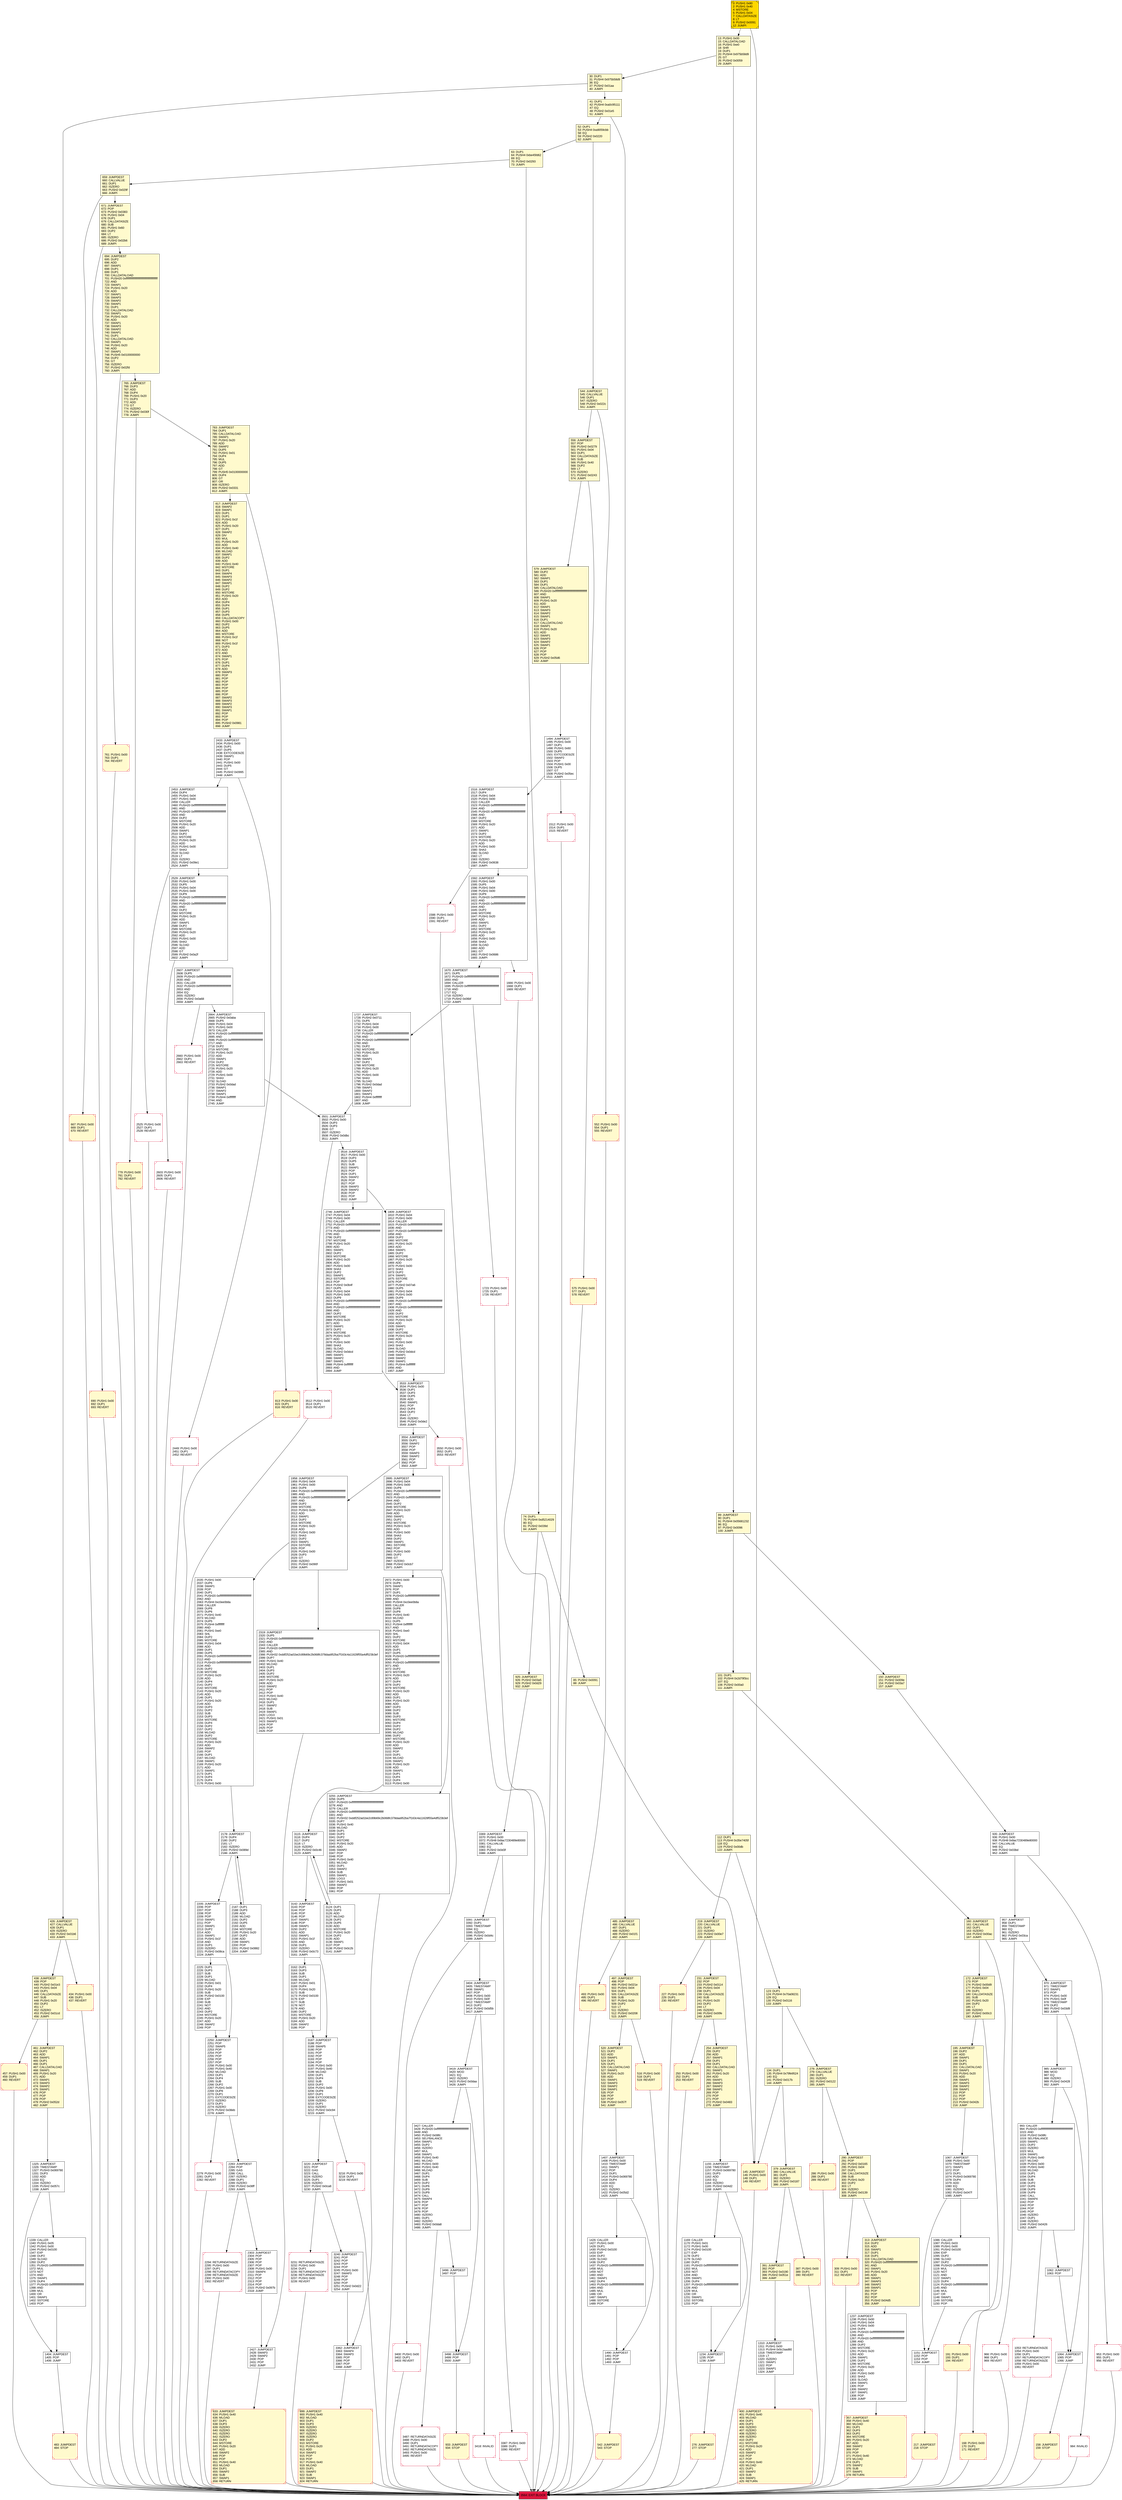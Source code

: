 digraph G {
bgcolor=transparent rankdir=UD;
node [shape=box style=filled color=black fillcolor=white fontname=arial fontcolor=black];
3255 [label="3255: JUMPDEST\l3256: DUP5\l3257: PUSH20 0xffffffffffffffffffffffffffffffffffffffff\l3278: AND\l3279: CALLER\l3280: PUSH20 0xffffffffffffffffffffffffffffffffffffffff\l3301: AND\l3302: PUSH32 0xddf252ad1be2c89b69c2b068fc378daa952ba7f163c4a11628f55a4df523b3ef\l3335: DUP7\l3336: PUSH1 0x40\l3338: MLOAD\l3339: DUP1\l3340: DUP3\l3341: DUP2\l3342: MSTORE\l3343: PUSH1 0x20\l3345: ADD\l3346: SWAP2\l3347: POP\l3348: POP\l3349: PUSH1 0x40\l3351: MLOAD\l3352: DUP1\l3353: SWAP2\l3354: SUB\l3355: SWAP1\l3356: LOG3\l3357: PUSH1 0x01\l3359: SWAP2\l3360: POP\l3361: POP\l" ];
2664 [label="2664: JUMPDEST\l2665: PUSH2 0x0aba\l2668: DUP5\l2669: PUSH1 0x04\l2671: PUSH1 0x00\l2673: CALLER\l2674: PUSH20 0xffffffffffffffffffffffffffffffffffffffff\l2695: AND\l2696: PUSH20 0xffffffffffffffffffffffffffffffffffffffff\l2717: AND\l2718: DUP2\l2719: MSTORE\l2720: PUSH1 0x20\l2722: ADD\l2723: SWAP1\l2724: DUP2\l2725: MSTORE\l2726: PUSH1 0x20\l2728: ADD\l2729: PUSH1 0x00\l2731: SHA3\l2732: SLOAD\l2733: PUSH2 0x0dad\l2736: SWAP1\l2737: SWAP2\l2738: SWAP1\l2739: PUSH4 0xffffffff\l2744: AND\l2745: JUMP\l" ];
935 [label="935: JUMPDEST\l936: PUSH1 0x00\l938: PUSH8 0x8ac7230489e80000\l947: CALLVALUE\l948: EQ\l949: PUSH2 0x03bd\l952: JUMPI\l" ];
1053 [label="1053: RETURNDATASIZE\l1054: PUSH1 0x00\l1056: DUP1\l1057: RETURNDATACOPY\l1058: RETURNDATASIZE\l1059: PUSH1 0x00\l1061: REVERT\l" shape=Msquare color=crimson ];
168 [label="168: PUSH1 0x00\l170: DUP1\l171: REVERT\l" fillcolor=lemonchiffon shape=Msquare color=crimson ];
158 [label="158: JUMPDEST\l159: STOP\l" fillcolor=lemonchiffon shape=Msquare color=crimson ];
1237 [label="1237: JUMPDEST\l1238: PUSH1 0x00\l1240: PUSH1 0x04\l1242: PUSH1 0x00\l1244: DUP4\l1245: PUSH20 0xffffffffffffffffffffffffffffffffffffffff\l1266: AND\l1267: PUSH20 0xffffffffffffffffffffffffffffffffffffffff\l1288: AND\l1289: DUP2\l1290: MSTORE\l1291: PUSH1 0x20\l1293: ADD\l1294: SWAP1\l1295: DUP2\l1296: MSTORE\l1297: PUSH1 0x20\l1299: ADD\l1300: PUSH1 0x00\l1302: SHA3\l1303: SLOAD\l1304: SWAP1\l1305: POP\l1306: SWAP2\l1307: SWAP1\l1308: POP\l1309: JUMP\l" ];
556 [label="556: JUMPDEST\l557: POP\l558: PUSH2 0x0279\l561: PUSH1 0x04\l563: DUP1\l564: CALLDATASIZE\l565: SUB\l566: PUSH1 0x40\l568: DUP2\l569: LT\l570: ISZERO\l571: PUSH2 0x0243\l574: JUMPI\l" fillcolor=lemonchiffon ];
1064 [label="1064: JUMPDEST\l1065: POP\l1066: JUMP\l" ];
3419 [label="3419: JUMPDEST\l3420: MOD\l3421: EQ\l3422: ISZERO\l3423: PUSH2 0x0daa\l3426: JUMPI\l" ];
1155 [label="1155: JUMPDEST\l1156: TIMESTAMP\l1157: PUSH3 0x069780\l1161: DUP3\l1162: ADD\l1163: EQ\l1164: ISZERO\l1165: PUSH2 0x04d2\l1168: JUMPI\l" ];
434 [label="434: PUSH1 0x00\l436: DUP1\l437: REVERT\l" fillcolor=lemonchiffon shape=Msquare color=crimson ];
690 [label="690: PUSH1 0x00\l692: DUP1\l693: REVERT\l" fillcolor=lemonchiffon shape=Msquare color=crimson ];
254 [label="254: JUMPDEST\l255: DUP2\l256: ADD\l257: SWAP1\l258: DUP1\l259: DUP1\l260: CALLDATALOAD\l261: SWAP1\l262: PUSH1 0x20\l264: ADD\l265: SWAP1\l266: SWAP3\l267: SWAP2\l268: SWAP1\l269: POP\l270: POP\l271: POP\l272: PUSH2 0x0483\l275: JUMP\l" fillcolor=lemonchiffon ];
2250 [label="2250: JUMPDEST\l2251: POP\l2252: SWAP5\l2253: POP\l2254: POP\l2255: POP\l2256: POP\l2257: POP\l2258: PUSH1 0x00\l2260: PUSH1 0x40\l2262: MLOAD\l2263: DUP1\l2264: DUP4\l2265: SUB\l2266: DUP2\l2267: PUSH1 0x00\l2269: DUP8\l2270: DUP1\l2271: EXTCODESIZE\l2272: ISZERO\l2273: DUP1\l2274: ISZERO\l2275: PUSH2 0x08eb\l2278: JUMPI\l" ];
3220 [label="3220: JUMPDEST\l3221: POP\l3222: GAS\l3223: CALL\l3224: ISZERO\l3225: DUP1\l3226: ISZERO\l3227: PUSH2 0x0ca8\l3230: JUMPI\l" ];
1062 [label="1062: JUMPDEST\l1063: POP\l" ];
953 [label="953: PUSH1 0x00\l955: DUP1\l956: REVERT\l" shape=Msquare color=crimson ];
63 [label="63: DUP1\l64: PUSH4 0xbe45fd62\l69: EQ\l70: PUSH2 0x0293\l73: JUMPI\l" fillcolor=lemonchiffon ];
3512 [label="3512: PUSH1 0x00\l3514: DUP1\l3515: REVERT\l" shape=Msquare color=crimson ];
1723 [label="1723: PUSH1 0x00\l1725: DUP1\l1726: REVERT\l" shape=Msquare color=crimson ];
123 [label="123: DUP1\l124: PUSH4 0x70a08231\l129: EQ\l130: PUSH2 0x0116\l133: JUMPI\l" fillcolor=lemonchiffon ];
1426 [label="1426: CALLER\l1427: PUSH1 0x00\l1429: DUP1\l1430: PUSH2 0x0100\l1433: EXP\l1434: DUP2\l1435: SLOAD\l1436: DUP2\l1437: PUSH20 0xffffffffffffffffffffffffffffffffffffffff\l1458: MUL\l1459: NOT\l1460: AND\l1461: SWAP1\l1462: DUP4\l1463: PUSH20 0xffffffffffffffffffffffffffffffffffffffff\l1484: AND\l1485: MUL\l1486: OR\l1487: SWAP1\l1488: SSTORE\l1489: POP\l" ];
191 [label="191: PUSH1 0x00\l193: DUP1\l194: REVERT\l" fillcolor=lemonchiffon shape=Msquare color=crimson ];
290 [label="290: JUMPDEST\l291: POP\l292: PUSH2 0x0165\l295: PUSH1 0x04\l297: DUP1\l298: CALLDATASIZE\l299: SUB\l300: PUSH1 0x20\l302: DUP2\l303: LT\l304: ISZERO\l305: PUSH2 0x0139\l308: JUMPI\l" fillcolor=lemonchiffon ];
3142 [label="3142: JUMPDEST\l3143: POP\l3144: POP\l3145: POP\l3146: POP\l3147: SWAP1\l3148: POP\l3149: SWAP1\l3150: DUP2\l3151: ADD\l3152: SWAP1\l3153: PUSH1 0x1f\l3155: AND\l3156: DUP1\l3157: ISZERO\l3158: PUSH2 0x0c73\l3161: JUMPI\l" ];
694 [label="694: JUMPDEST\l695: DUP2\l696: ADD\l697: SWAP1\l698: DUP1\l699: DUP1\l700: CALLDATALOAD\l701: PUSH20 0xffffffffffffffffffffffffffffffffffffffff\l722: AND\l723: SWAP1\l724: PUSH1 0x20\l726: ADD\l727: SWAP1\l728: SWAP3\l729: SWAP2\l730: SWAP1\l731: DUP1\l732: CALLDATALOAD\l733: SWAP1\l734: PUSH1 0x20\l736: ADD\l737: SWAP1\l738: SWAP3\l739: SWAP2\l740: SWAP1\l741: DUP1\l742: CALLDATALOAD\l743: SWAP1\l744: PUSH1 0x20\l746: ADD\l747: SWAP1\l748: PUSH5 0x0100000000\l754: DUP2\l755: GT\l756: ISZERO\l757: PUSH2 0x02fd\l760: JUMPI\l" fillcolor=lemonchiffon ];
387 [label="387: PUSH1 0x00\l389: DUP1\l390: REVERT\l" fillcolor=lemonchiffon shape=Msquare color=crimson ];
438 [label="438: JUMPDEST\l439: POP\l440: PUSH2 0x01e3\l443: PUSH1 0x04\l445: DUP1\l446: CALLDATASIZE\l447: SUB\l448: PUSH1 0x20\l450: DUP2\l451: LT\l452: ISZERO\l453: PUSH2 0x01cd\l456: JUMPI\l" fillcolor=lemonchiffon ];
1666 [label="1666: PUSH1 0x00\l1668: DUP1\l1669: REVERT\l" shape=Msquare color=crimson ];
2319 [label="2319: JUMPDEST\l2320: DUP5\l2321: PUSH20 0xffffffffffffffffffffffffffffffffffffffff\l2342: AND\l2343: CALLER\l2344: PUSH20 0xffffffffffffffffffffffffffffffffffffffff\l2365: AND\l2366: PUSH32 0xddf252ad1be2c89b69c2b068fc378daa952ba7f163c4a11628f55a4df523b3ef\l2399: DUP7\l2400: PUSH1 0x40\l2402: MLOAD\l2403: DUP1\l2404: DUP3\l2405: DUP2\l2406: MSTORE\l2407: PUSH1 0x20\l2409: ADD\l2410: SWAP2\l2411: POP\l2412: POP\l2413: PUSH1 0x40\l2415: MLOAD\l2416: DUP1\l2417: SWAP2\l2418: SUB\l2419: SWAP1\l2420: LOG3\l2421: PUSH1 0x01\l2423: SWAP3\l2424: POP\l2425: POP\l2426: POP\l" ];
2283 [label="2283: JUMPDEST\l2284: POP\l2285: GAS\l2286: CALL\l2287: ISZERO\l2288: DUP1\l2289: ISZERO\l2290: PUSH2 0x08ff\l2293: JUMPI\l" ];
160 [label="160: JUMPDEST\l161: CALLVALUE\l162: DUP1\l163: ISZERO\l164: PUSH2 0x00ac\l167: JUMPI\l" fillcolor=lemonchiffon ];
993 [label="993: CALLER\l994: PUSH20 0xffffffffffffffffffffffffffffffffffffffff\l1015: AND\l1016: PUSH2 0x08fc\l1019: SELFBALANCE\l1020: SWAP1\l1021: DUP2\l1022: ISZERO\l1023: MUL\l1024: SWAP1\l1025: PUSH1 0x40\l1027: MLOAD\l1028: PUSH1 0x00\l1030: PUSH1 0x40\l1032: MLOAD\l1033: DUP1\l1034: DUP4\l1035: SUB\l1036: DUP2\l1037: DUP6\l1038: DUP9\l1039: DUP9\l1040: CALL\l1041: SWAP4\l1042: POP\l1043: POP\l1044: POP\l1045: POP\l1046: ISZERO\l1047: DUP1\l1048: ISZERO\l1049: PUSH2 0x0426\l1052: JUMPI\l" ];
1809 [label="1809: JUMPDEST\l1810: PUSH1 0x04\l1812: PUSH1 0x00\l1814: CALLER\l1815: PUSH20 0xffffffffffffffffffffffffffffffffffffffff\l1836: AND\l1837: PUSH20 0xffffffffffffffffffffffffffffffffffffffff\l1858: AND\l1859: DUP2\l1860: MSTORE\l1861: PUSH1 0x20\l1863: ADD\l1864: SWAP1\l1865: DUP2\l1866: MSTORE\l1867: PUSH1 0x20\l1869: ADD\l1870: PUSH1 0x00\l1872: SHA3\l1873: DUP2\l1874: SWAP1\l1875: SSTORE\l1876: POP\l1877: PUSH2 0x07a6\l1880: DUP5\l1881: PUSH1 0x04\l1883: PUSH1 0x00\l1885: DUP9\l1886: PUSH20 0xffffffffffffffffffffffffffffffffffffffff\l1907: AND\l1908: PUSH20 0xffffffffffffffffffffffffffffffffffffffff\l1929: AND\l1930: DUP2\l1931: MSTORE\l1932: PUSH1 0x20\l1934: ADD\l1935: SWAP1\l1936: DUP2\l1937: MSTORE\l1938: PUSH1 0x20\l1940: ADD\l1941: PUSH1 0x00\l1943: SHA3\l1944: SLOAD\l1945: PUSH2 0x0dcd\l1948: SWAP1\l1949: SWAP2\l1950: SWAP1\l1951: PUSH4 0xffffffff\l1956: AND\l1957: JUMP\l" ];
2449 [label="2449: PUSH1 0x00\l2451: DUP1\l2452: REVERT\l" shape=Msquare color=crimson ];
3362 [label="3362: JUMPDEST\l3363: SWAP4\l3364: SWAP3\l3365: POP\l3366: POP\l3367: POP\l3368: JUMP\l" ];
933 [label="933: JUMPDEST\l934: STOP\l" fillcolor=lemonchiffon shape=Msquare color=crimson ];
3216 [label="3216: PUSH1 0x00\l3218: DUP1\l3219: REVERT\l" shape=Msquare color=crimson ];
150 [label="150: JUMPDEST\l151: PUSH2 0x009e\l154: PUSH2 0x03a7\l157: JUMP\l" fillcolor=lemonchiffon ];
1151 [label="1151: JUMPDEST\l1152: POP\l1153: POP\l1154: JUMP\l" ];
925 [label="925: JUMPDEST\l926: PUSH2 0x03a5\l929: PUSH2 0x0d29\l932: JUMP\l" fillcolor=lemonchiffon ];
2433 [label="2433: JUMPDEST\l2434: PUSH1 0x00\l2436: DUP1\l2437: DUP5\l2438: EXTCODESIZE\l2439: SWAP1\l2440: POP\l2441: PUSH1 0x00\l2443: DUP5\l2444: GT\l2445: PUSH2 0x0995\l2448: JUMPI\l" ];
667 [label="667: PUSH1 0x00\l669: DUP1\l670: REVERT\l" fillcolor=lemonchiffon shape=Msquare color=crimson ];
544 [label="544: JUMPDEST\l545: CALLVALUE\l546: DUP1\l547: ISZERO\l548: PUSH2 0x022c\l551: JUMPI\l" fillcolor=lemonchiffon ];
227 [label="227: PUSH1 0x00\l229: DUP1\l230: REVERT\l" fillcolor=lemonchiffon shape=Msquare color=crimson ];
1670 [label="1670: JUMPDEST\l1671: DUP5\l1672: PUSH20 0xffffffffffffffffffffffffffffffffffffffff\l1693: AND\l1694: CALLER\l1695: PUSH20 0xffffffffffffffffffffffffffffffffffffffff\l1716: AND\l1717: EQ\l1718: ISZERO\l1719: PUSH2 0x06bf\l1722: JUMPI\l" ];
2427 [label="2427: JUMPDEST\l2428: SWAP3\l2429: SWAP2\l2430: POP\l2431: POP\l2432: JUMP\l" ];
633 [label="633: JUMPDEST\l634: PUSH1 0x40\l636: MLOAD\l637: DUP1\l638: DUP3\l639: ISZERO\l640: ISZERO\l641: ISZERO\l642: ISZERO\l643: DUP2\l644: MSTORE\l645: PUSH1 0x20\l647: ADD\l648: SWAP2\l649: POP\l650: POP\l651: PUSH1 0x40\l653: MLOAD\l654: DUP1\l655: SWAP2\l656: SUB\l657: SWAP1\l658: RETURN\l" fillcolor=lemonchiffon shape=Msquare color=crimson ];
2279 [label="2279: PUSH1 0x00\l2281: DUP1\l2282: REVERT\l" shape=Msquare color=crimson ];
520 [label="520: JUMPDEST\l521: DUP2\l522: ADD\l523: SWAP1\l524: DUP1\l525: DUP1\l526: CALLDATALOAD\l527: SWAP1\l528: PUSH1 0x20\l530: ADD\l531: SWAP1\l532: SWAP3\l533: SWAP2\l534: SWAP1\l535: POP\l536: POP\l537: POP\l538: PUSH2 0x057f\l541: JUMP\l" fillcolor=lemonchiffon ];
1512 [label="1512: PUSH1 0x00\l1514: DUP1\l1515: REVERT\l" shape=Msquare color=crimson ];
493 [label="493: PUSH1 0x00\l495: DUP1\l496: REVERT\l" fillcolor=lemonchiffon shape=Msquare color=crimson ];
783 [label="783: JUMPDEST\l784: DUP1\l785: CALLDATALOAD\l786: SWAP1\l787: PUSH1 0x20\l789: ADD\l790: SWAP2\l791: DUP5\l792: PUSH1 0x01\l794: DUP4\l795: MUL\l796: DUP5\l797: ADD\l798: GT\l799: PUSH5 0x0100000000\l805: DUP4\l806: GT\l807: OR\l808: ISZERO\l809: PUSH2 0x0331\l812: JUMPI\l" fillcolor=lemonchiffon ];
217 [label="217: JUMPDEST\l218: STOP\l" fillcolor=lemonchiffon shape=Msquare color=crimson ];
2453 [label="2453: JUMPDEST\l2454: DUP4\l2455: PUSH1 0x04\l2457: PUSH1 0x00\l2459: CALLER\l2460: PUSH20 0xffffffffffffffffffffffffffffffffffffffff\l2481: AND\l2482: PUSH20 0xffffffffffffffffffffffffffffffffffffffff\l2503: AND\l2504: DUP2\l2505: MSTORE\l2506: PUSH1 0x20\l2508: ADD\l2509: SWAP1\l2510: DUP2\l2511: MSTORE\l2512: PUSH1 0x20\l2514: ADD\l2515: PUSH1 0x00\l2517: SHA3\l2518: SLOAD\l2519: LT\l2520: ISZERO\l2521: PUSH2 0x09e1\l2524: JUMPI\l" ];
3162 [label="3162: DUP1\l3163: DUP3\l3164: SUB\l3165: DUP1\l3166: MLOAD\l3167: PUSH1 0x01\l3169: DUP4\l3170: PUSH1 0x20\l3172: SUB\l3173: PUSH2 0x0100\l3176: EXP\l3177: SUB\l3178: NOT\l3179: AND\l3180: DUP2\l3181: MSTORE\l3182: PUSH1 0x20\l3184: ADD\l3185: SWAP2\l3186: POP\l" ];
41 [label="41: DUP1\l42: PUSH4 0xa0c95111\l47: EQ\l48: PUSH2 0x01e5\l51: JUMPI\l" fillcolor=lemonchiffon ];
1516 [label="1516: JUMPDEST\l1517: DUP4\l1518: PUSH1 0x04\l1520: PUSH1 0x00\l1522: CALLER\l1523: PUSH20 0xffffffffffffffffffffffffffffffffffffffff\l1544: AND\l1545: PUSH20 0xffffffffffffffffffffffffffffffffffffffff\l1566: AND\l1567: DUP2\l1568: MSTORE\l1569: PUSH1 0x20\l1571: ADD\l1572: SWAP1\l1573: DUP2\l1574: MSTORE\l1575: PUSH1 0x20\l1577: ADD\l1578: PUSH1 0x00\l1580: SHA3\l1581: SLOAD\l1582: LT\l1583: ISZERO\l1584: PUSH2 0x0638\l1587: JUMPI\l" ];
1592 [label="1592: JUMPDEST\l1593: PUSH1 0x00\l1595: DUP5\l1596: PUSH1 0x04\l1598: PUSH1 0x00\l1600: DUP9\l1601: PUSH20 0xffffffffffffffffffffffffffffffffffffffff\l1622: AND\l1623: PUSH20 0xffffffffffffffffffffffffffffffffffffffff\l1644: AND\l1645: DUP2\l1646: MSTORE\l1647: PUSH1 0x20\l1649: ADD\l1650: SWAP1\l1651: DUP2\l1652: MSTORE\l1653: PUSH1 0x20\l1655: ADD\l1656: PUSH1 0x00\l1658: SHA3\l1659: SLOAD\l1660: ADD\l1661: GT\l1662: PUSH2 0x0686\l1665: JUMPI\l" ];
426 [label="426: JUMPDEST\l427: CALLVALUE\l428: DUP1\l429: ISZERO\l430: PUSH2 0x01b6\l433: JUMPI\l" fillcolor=lemonchiffon ];
761 [label="761: PUSH1 0x00\l763: DUP1\l764: REVERT\l" fillcolor=lemonchiffon shape=Msquare color=crimson ];
85 [label="85: PUSH2 0x0091\l88: JUMP\l" fillcolor=lemonchiffon ];
250 [label="250: PUSH1 0x00\l252: DUP1\l253: REVERT\l" fillcolor=lemonchiffon shape=Msquare color=crimson ];
1404 [label="1404: JUMPDEST\l1405: POP\l1406: JUMP\l" ];
2895 [label="2895: JUMPDEST\l2896: PUSH1 0x04\l2898: PUSH1 0x00\l2900: DUP8\l2901: PUSH20 0xffffffffffffffffffffffffffffffffffffffff\l2922: AND\l2923: PUSH20 0xffffffffffffffffffffffffffffffffffffffff\l2944: AND\l2945: DUP2\l2946: MSTORE\l2947: PUSH1 0x20\l2949: ADD\l2950: SWAP1\l2951: DUP2\l2952: MSTORE\l2953: PUSH1 0x20\l2955: ADD\l2956: PUSH1 0x00\l2958: SHA3\l2959: DUP2\l2960: SWAP1\l2961: SSTORE\l2962: POP\l2963: PUSH1 0x00\l2965: DUP2\l2966: GT\l2967: ISZERO\l2968: PUSH2 0x0cb7\l2971: JUMPI\l" ];
497 [label="497: JUMPDEST\l498: POP\l499: PUSH2 0x021e\l502: PUSH1 0x04\l504: DUP1\l505: CALLDATASIZE\l506: SUB\l507: PUSH1 0x20\l509: DUP2\l510: LT\l511: ISZERO\l512: PUSH2 0x0208\l515: JUMPI\l" fillcolor=lemonchiffon ];
817 [label="817: JUMPDEST\l818: SWAP2\l819: SWAP1\l820: DUP1\l821: DUP1\l822: PUSH1 0x1f\l824: ADD\l825: PUSH1 0x20\l827: DUP1\l828: SWAP2\l829: DIV\l830: MUL\l831: PUSH1 0x20\l833: ADD\l834: PUSH1 0x40\l836: MLOAD\l837: SWAP1\l838: DUP2\l839: ADD\l840: PUSH1 0x40\l842: MSTORE\l843: DUP1\l844: SWAP4\l845: SWAP3\l846: SWAP2\l847: SWAP1\l848: DUP2\l849: DUP2\l850: MSTORE\l851: PUSH1 0x20\l853: ADD\l854: DUP4\l855: DUP4\l856: DUP1\l857: DUP3\l858: DUP5\l859: CALLDATACOPY\l860: PUSH1 0x00\l862: DUP2\l863: DUP5\l864: ADD\l865: MSTORE\l866: PUSH1 0x1f\l868: NOT\l869: PUSH1 0x1f\l871: DUP3\l872: ADD\l873: AND\l874: SWAP1\l875: POP\l876: DUP1\l877: DUP4\l878: ADD\l879: SWAP3\l880: POP\l881: POP\l882: POP\l883: POP\l884: POP\l885: POP\l886: POP\l887: SWAP2\l888: SWAP3\l889: SWAP2\l890: SWAP3\l891: SWAP1\l892: POP\l893: POP\l894: POP\l895: PUSH2 0x0981\l898: JUMP\l" fillcolor=lemonchiffon ];
1958 [label="1958: JUMPDEST\l1959: PUSH1 0x04\l1961: PUSH1 0x00\l1963: DUP8\l1964: PUSH20 0xffffffffffffffffffffffffffffffffffffffff\l1985: AND\l1986: PUSH20 0xffffffffffffffffffffffffffffffffffffffff\l2007: AND\l2008: DUP2\l2009: MSTORE\l2010: PUSH1 0x20\l2012: ADD\l2013: SWAP1\l2014: DUP2\l2015: MSTORE\l2016: PUSH1 0x20\l2018: ADD\l2019: PUSH1 0x00\l2021: SHA3\l2022: DUP2\l2023: SWAP1\l2024: SSTORE\l2025: POP\l2026: PUSH1 0x00\l2028: DUP3\l2029: GT\l2030: ISZERO\l2031: PUSH2 0x090f\l2034: JUMPI\l" ];
2035 [label="2035: PUSH1 0x00\l2037: DUP6\l2038: SWAP1\l2039: POP\l2040: DUP1\l2041: PUSH20 0xffffffffffffffffffffffffffffffffffffffff\l2062: AND\l2063: PUSH4 0xc0ee0b8a\l2068: CALLER\l2069: DUP8\l2070: DUP6\l2071: PUSH1 0x40\l2073: MLOAD\l2074: DUP5\l2075: PUSH4 0xffffffff\l2080: AND\l2081: PUSH1 0xe0\l2083: SHL\l2084: DUP2\l2085: MSTORE\l2086: PUSH1 0x04\l2088: ADD\l2089: DUP1\l2090: DUP5\l2091: PUSH20 0xffffffffffffffffffffffffffffffffffffffff\l2112: AND\l2113: PUSH20 0xffffffffffffffffffffffffffffffffffffffff\l2134: AND\l2135: DUP2\l2136: MSTORE\l2137: PUSH1 0x20\l2139: ADD\l2140: DUP4\l2141: DUP2\l2142: MSTORE\l2143: PUSH1 0x20\l2145: ADD\l2146: DUP1\l2147: PUSH1 0x20\l2149: ADD\l2150: DUP3\l2151: DUP2\l2152: SUB\l2153: DUP3\l2154: MSTORE\l2155: DUP4\l2156: DUP2\l2157: DUP2\l2158: MLOAD\l2159: DUP2\l2160: MSTORE\l2161: PUSH1 0x20\l2163: ADD\l2164: SWAP2\l2165: POP\l2166: DUP1\l2167: MLOAD\l2168: SWAP1\l2169: PUSH1 0x20\l2171: ADD\l2172: SWAP1\l2173: DUP1\l2174: DUP4\l2175: DUP4\l2176: PUSH1 0x00\l" ];
74 [label="74: DUP1\l75: PUSH4 0xd5214029\l80: EQ\l81: PUSH2 0x039d\l84: JUMPI\l" fillcolor=lemonchiffon ];
3187 [label="3187: JUMPDEST\l3188: POP\l3189: SWAP5\l3190: POP\l3191: POP\l3192: POP\l3193: POP\l3194: POP\l3195: PUSH1 0x00\l3197: PUSH1 0x40\l3199: MLOAD\l3200: DUP1\l3201: DUP4\l3202: SUB\l3203: DUP2\l3204: PUSH1 0x00\l3206: DUP8\l3207: DUP1\l3208: EXTCODESIZE\l3209: ISZERO\l3210: DUP1\l3211: ISZERO\l3212: PUSH2 0x0c94\l3215: JUMPI\l" ];
966 [label="966: PUSH1 0x00\l968: DUP1\l969: REVERT\l" shape=Msquare color=crimson ];
984 [label="984: INVALID\l" shape=Msquare color=crimson ];
457 [label="457: PUSH1 0x00\l459: DUP1\l460: REVERT\l" fillcolor=lemonchiffon shape=Msquare color=crimson ];
2187 [label="2187: DUP1\l2188: DUP3\l2189: ADD\l2190: MLOAD\l2191: DUP2\l2192: DUP5\l2193: ADD\l2194: MSTORE\l2195: PUSH1 0x20\l2197: DUP2\l2198: ADD\l2199: SWAP1\l2200: POP\l2201: PUSH2 0x0882\l2204: JUMP\l" ];
483 [label="483: JUMPDEST\l484: STOP\l" fillcolor=lemonchiffon shape=Msquare color=crimson ];
2525 [label="2525: PUSH1 0x00\l2527: DUP1\l2528: REVERT\l" shape=Msquare color=crimson ];
2746 [label="2746: JUMPDEST\l2747: PUSH1 0x04\l2749: PUSH1 0x00\l2751: CALLER\l2752: PUSH20 0xffffffffffffffffffffffffffffffffffffffff\l2773: AND\l2774: PUSH20 0xffffffffffffffffffffffffffffffffffffffff\l2795: AND\l2796: DUP2\l2797: MSTORE\l2798: PUSH1 0x20\l2800: ADD\l2801: SWAP1\l2802: DUP2\l2803: MSTORE\l2804: PUSH1 0x20\l2806: ADD\l2807: PUSH1 0x00\l2809: SHA3\l2810: DUP2\l2811: SWAP1\l2812: SSTORE\l2813: POP\l2814: PUSH2 0x0b4f\l2817: DUP5\l2818: PUSH1 0x04\l2820: PUSH1 0x00\l2822: DUP9\l2823: PUSH20 0xffffffffffffffffffffffffffffffffffffffff\l2844: AND\l2845: PUSH20 0xffffffffffffffffffffffffffffffffffffffff\l2866: AND\l2867: DUP2\l2868: MSTORE\l2869: PUSH1 0x20\l2871: ADD\l2872: SWAP1\l2873: DUP2\l2874: MSTORE\l2875: PUSH1 0x20\l2877: ADD\l2878: PUSH1 0x00\l2880: SHA3\l2881: SLOAD\l2882: PUSH2 0x0dcd\l2885: SWAP1\l2886: SWAP2\l2887: SWAP1\l2888: PUSH4 0xffffffff\l2893: AND\l2894: JUMP\l" ];
3550 [label="3550: PUSH1 0x00\l3552: DUP1\l3553: REVERT\l" shape=Msquare color=crimson ];
276 [label="276: JUMPDEST\l277: STOP\l" fillcolor=lemonchiffon shape=Msquare color=crimson ];
1325 [label="1325: JUMPDEST\l1326: TIMESTAMP\l1327: PUSH3 0x069780\l1331: DUP3\l1332: ADD\l1333: EQ\l1334: ISZERO\l1335: PUSH2 0x057c\l1338: JUMPI\l" ];
2178 [label="2178: JUMPDEST\l2179: DUP4\l2180: DUP2\l2181: LT\l2182: ISZERO\l2183: PUSH2 0x089d\l2186: JUMPI\l" ];
3427 [label="3427: CALLER\l3428: PUSH20 0xffffffffffffffffffffffffffffffffffffffff\l3449: AND\l3450: PUSH2 0x08fc\l3453: SELFBALANCE\l3454: SWAP1\l3455: DUP2\l3456: ISZERO\l3457: MUL\l3458: SWAP1\l3459: PUSH1 0x40\l3461: MLOAD\l3462: PUSH1 0x00\l3464: PUSH1 0x40\l3466: MLOAD\l3467: DUP1\l3468: DUP4\l3469: SUB\l3470: DUP2\l3471: DUP6\l3472: DUP9\l3473: DUP9\l3474: CALL\l3475: SWAP4\l3476: POP\l3477: POP\l3478: POP\l3479: POP\l3480: ISZERO\l3481: DUP1\l3482: ISZERO\l3483: PUSH2 0x0da8\l3486: JUMPI\l" ];
219 [label="219: JUMPDEST\l220: CALLVALUE\l221: DUP1\l222: ISZERO\l223: PUSH2 0x00e7\l226: JUMPI\l" fillcolor=lemonchiffon ];
3231 [label="3231: RETURNDATASIZE\l3232: PUSH1 0x00\l3234: DUP1\l3235: RETURNDATACOPY\l3236: RETURNDATASIZE\l3237: PUSH1 0x00\l3239: REVERT\l" shape=Msquare color=crimson ];
3487 [label="3487: RETURNDATASIZE\l3488: PUSH1 0x00\l3490: DUP1\l3491: RETURNDATACOPY\l3492: RETURNDATASIZE\l3493: PUSH1 0x00\l3495: REVERT\l" shape=Msquare color=crimson ];
134 [label="134: DUP1\l135: PUSH4 0x79fe9524\l140: EQ\l141: PUSH2 0x017b\l144: JUMPI\l" fillcolor=lemonchiffon ];
172 [label="172: JUMPDEST\l173: POP\l174: PUSH2 0x00d9\l177: PUSH1 0x04\l179: DUP1\l180: CALLDATASIZE\l181: SUB\l182: PUSH1 0x20\l184: DUP2\l185: LT\l186: ISZERO\l187: PUSH2 0x00c3\l190: JUMPI\l" fillcolor=lemonchiffon ];
1310 [label="1310: JUMPDEST\l1311: PUSH1 0x00\l1313: PUSH4 0x5c2aad80\l1318: TIMESTAMP\l1319: LT\l1320: ISZERO\l1321: SWAP1\l1322: POP\l1323: SWAP1\l1324: JUMP\l" ];
552 [label="552: PUSH1 0x00\l554: DUP1\l555: REVERT\l" fillcolor=lemonchiffon shape=Msquare color=crimson ];
542 [label="542: JUMPDEST\l543: STOP\l" fillcolor=lemonchiffon shape=Msquare color=crimson ];
2603 [label="2603: PUSH1 0x00\l2605: DUP1\l2606: REVERT\l" shape=Msquare color=crimson ];
813 [label="813: PUSH1 0x00\l815: DUP1\l816: REVERT\l" fillcolor=lemonchiffon shape=Msquare color=crimson ];
2529 [label="2529: JUMPDEST\l2530: PUSH1 0x00\l2532: DUP5\l2533: PUSH1 0x04\l2535: PUSH1 0x00\l2537: DUP9\l2538: PUSH20 0xffffffffffffffffffffffffffffffffffffffff\l2559: AND\l2560: PUSH20 0xffffffffffffffffffffffffffffffffffffffff\l2581: AND\l2582: DUP2\l2583: MSTORE\l2584: PUSH1 0x20\l2586: ADD\l2587: SWAP1\l2588: DUP2\l2589: MSTORE\l2590: PUSH1 0x20\l2592: ADD\l2593: PUSH1 0x00\l2595: SHA3\l2596: SLOAD\l2597: ADD\l2598: GT\l2599: PUSH2 0x0a2f\l2602: JUMPI\l" ];
13 [label="13: PUSH1 0x00\l15: CALLDATALOAD\l16: PUSH1 0xe0\l18: SHR\l19: DUP1\l20: PUSH4 0x975b58d9\l25: GT\l26: PUSH2 0x0059\l29: JUMPI\l" fillcolor=lemonchiffon ];
3498 [label="3498: JUMPDEST\l3499: POP\l3500: JUMP\l" ];
3554 [label="3554: JUMPDEST\l3555: DUP1\l3556: SWAP2\l3557: POP\l3558: POP\l3559: SWAP3\l3560: SWAP2\l3561: POP\l3562: POP\l3563: JUMP\l" ];
579 [label="579: JUMPDEST\l580: DUP2\l581: ADD\l582: SWAP1\l583: DUP1\l584: DUP1\l585: CALLDATALOAD\l586: PUSH20 0xffffffffffffffffffffffffffffffffffffffff\l607: AND\l608: SWAP1\l609: PUSH1 0x20\l611: ADD\l612: SWAP1\l613: SWAP3\l614: SWAP2\l615: SWAP1\l616: DUP1\l617: CALLDATALOAD\l618: SWAP1\l619: PUSH1 0x20\l621: ADD\l622: SWAP1\l623: SWAP3\l624: SWAP2\l625: SWAP1\l626: POP\l627: POP\l628: POP\l629: PUSH2 0x05d6\l632: JUMP\l" fillcolor=lemonchiffon ];
1169 [label="1169: CALLER\l1170: PUSH1 0x01\l1172: PUSH1 0x00\l1174: PUSH2 0x0100\l1177: EXP\l1178: DUP2\l1179: SLOAD\l1180: DUP2\l1181: PUSH20 0xffffffffffffffffffffffffffffffffffffffff\l1202: MUL\l1203: NOT\l1204: AND\l1205: SWAP1\l1206: DUP4\l1207: PUSH20 0xffffffffffffffffffffffffffffffffffffffff\l1228: AND\l1229: MUL\l1230: OR\l1231: SWAP1\l1232: SSTORE\l1233: POP\l" ];
313 [label="313: JUMPDEST\l314: DUP2\l315: ADD\l316: SWAP1\l317: DUP1\l318: DUP1\l319: CALLDATALOAD\l320: PUSH20 0xffffffffffffffffffffffffffffffffffffffff\l341: AND\l342: SWAP1\l343: PUSH1 0x20\l345: ADD\l346: SWAP1\l347: SWAP3\l348: SWAP2\l349: SWAP1\l350: POP\l351: POP\l352: POP\l353: PUSH2 0x04d5\l356: JUMP\l" fillcolor=lemonchiffon ];
145 [label="145: JUMPDEST\l146: PUSH1 0x00\l148: DUP1\l149: REVERT\l" fillcolor=lemonchiffon shape=Msquare color=crimson ];
309 [label="309: PUSH1 0x00\l311: DUP1\l312: REVERT\l" fillcolor=lemonchiffon shape=Msquare color=crimson ];
1494 [label="1494: JUMPDEST\l1495: PUSH1 0x00\l1497: DUP1\l1498: PUSH1 0x60\l1500: DUP5\l1501: EXTCODESIZE\l1502: SWAP2\l1503: POP\l1504: PUSH1 0x00\l1506: DUP5\l1507: GT\l1508: PUSH2 0x05ec\l1511: JUMPI\l" ];
1588 [label="1588: PUSH1 0x00\l1590: DUP1\l1591: REVERT\l" shape=Msquare color=crimson ];
3391 [label="3391: JUMPDEST\l3392: DUP1\l3393: TIMESTAMP\l3394: EQ\l3395: ISZERO\l3396: PUSH2 0x0d4c\l3399: JUMPI\l" ];
391 [label="391: JUMPDEST\l392: POP\l393: PUSH2 0x0190\l396: PUSH2 0x051e\l399: JUMP\l" fillcolor=lemonchiffon ];
1490 [label="1490: JUMPDEST\l1491: POP\l1492: POP\l1493: JUMP\l" ];
3496 [label="3496: JUMPDEST\l3497: POP\l" ];
3387 [label="3387: PUSH1 0x00\l3389: DUP1\l3390: REVERT\l" shape=Msquare color=crimson ];
89 [label="89: JUMPDEST\l90: DUP1\l91: PUSH4 0x05681232\l96: EQ\l97: PUSH2 0x0096\l100: JUMPI\l" fillcolor=lemonchiffon ];
575 [label="575: PUSH1 0x00\l577: DUP1\l578: REVERT\l" fillcolor=lemonchiffon shape=Msquare color=crimson ];
2972 [label="2972: PUSH1 0x00\l2974: DUP6\l2975: SWAP1\l2976: POP\l2977: DUP1\l2978: PUSH20 0xffffffffffffffffffffffffffffffffffffffff\l2999: AND\l3000: PUSH4 0xc0ee0b8a\l3005: CALLER\l3006: DUP8\l3007: DUP8\l3008: PUSH1 0x40\l3010: MLOAD\l3011: DUP5\l3012: PUSH4 0xffffffff\l3017: AND\l3018: PUSH1 0xe0\l3020: SHL\l3021: DUP2\l3022: MSTORE\l3023: PUSH1 0x04\l3025: ADD\l3026: DUP1\l3027: DUP5\l3028: PUSH20 0xffffffffffffffffffffffffffffffffffffffff\l3049: AND\l3050: PUSH20 0xffffffffffffffffffffffffffffffffffffffff\l3071: AND\l3072: DUP2\l3073: MSTORE\l3074: PUSH1 0x20\l3076: ADD\l3077: DUP4\l3078: DUP2\l3079: MSTORE\l3080: PUSH1 0x20\l3082: ADD\l3083: DUP1\l3084: PUSH1 0x20\l3086: ADD\l3087: DUP3\l3088: DUP2\l3089: SUB\l3090: DUP3\l3091: MSTORE\l3092: DUP4\l3093: DUP2\l3094: DUP2\l3095: MLOAD\l3096: DUP2\l3097: MSTORE\l3098: PUSH1 0x20\l3100: ADD\l3101: SWAP2\l3102: POP\l3103: DUP1\l3104: MLOAD\l3105: SWAP1\l3106: PUSH1 0x20\l3108: ADD\l3109: SWAP1\l3110: DUP1\l3111: DUP4\l3112: DUP4\l3113: PUSH1 0x00\l" ];
516 [label="516: PUSH1 0x00\l518: DUP1\l519: REVERT\l" fillcolor=lemonchiffon shape=Msquare color=crimson ];
379 [label="379: JUMPDEST\l380: CALLVALUE\l381: DUP1\l382: ISZERO\l383: PUSH2 0x0187\l386: JUMPI\l" fillcolor=lemonchiffon ];
765 [label="765: JUMPDEST\l766: DUP3\l767: ADD\l768: DUP4\l769: PUSH1 0x20\l771: DUP3\l772: ADD\l773: GT\l774: ISZERO\l775: PUSH2 0x030f\l778: JUMPI\l" fillcolor=lemonchiffon ];
101 [label="101: DUP1\l102: PUSH4 0x2d79f3cc\l107: EQ\l108: PUSH2 0x00a0\l111: JUMPI\l" fillcolor=lemonchiffon ];
779 [label="779: PUSH1 0x00\l781: DUP1\l782: REVERT\l" fillcolor=lemonchiffon shape=Msquare color=crimson ];
400 [label="400: JUMPDEST\l401: PUSH1 0x40\l403: MLOAD\l404: DUP1\l405: DUP3\l406: ISZERO\l407: ISZERO\l408: ISZERO\l409: ISZERO\l410: DUP2\l411: MSTORE\l412: PUSH1 0x20\l414: ADD\l415: SWAP2\l416: POP\l417: POP\l418: PUSH1 0x40\l420: MLOAD\l421: DUP1\l422: SWAP2\l423: SUB\l424: SWAP1\l425: RETURN\l" fillcolor=lemonchiffon shape=Msquare color=crimson ];
3369 [label="3369: JUMPDEST\l3370: PUSH1 0x00\l3372: PUSH8 0x8ac7230489e80000\l3381: CALLVALUE\l3382: EQ\l3383: PUSH2 0x0d3f\l3386: JUMPI\l" ];
231 [label="231: JUMPDEST\l232: POP\l233: PUSH2 0x0114\l236: PUSH1 0x04\l238: DUP1\l239: CALLDATASIZE\l240: SUB\l241: PUSH1 0x20\l243: DUP2\l244: LT\l245: ISZERO\l246: PUSH2 0x00fe\l249: JUMPI\l" fillcolor=lemonchiffon ];
3501 [label="3501: JUMPDEST\l3502: PUSH1 0x00\l3504: DUP3\l3505: DUP3\l3506: GT\l3507: ISZERO\l3508: PUSH2 0x0dbc\l3511: JUMPI\l" ];
2225 [label="2225: DUP1\l2226: DUP3\l2227: SUB\l2228: DUP1\l2229: MLOAD\l2230: PUSH1 0x01\l2232: DUP4\l2233: PUSH1 0x20\l2235: SUB\l2236: PUSH2 0x0100\l2239: EXP\l2240: SUB\l2241: NOT\l2242: AND\l2243: DUP2\l2244: MSTORE\l2245: PUSH1 0x20\l2247: ADD\l2248: SWAP2\l2249: POP\l" ];
671 [label="671: JUMPDEST\l672: POP\l673: PUSH2 0x0383\l676: PUSH1 0x04\l678: DUP1\l679: CALLDATASIZE\l680: SUB\l681: PUSH1 0x60\l683: DUP2\l684: LT\l685: ISZERO\l686: PUSH2 0x02b6\l689: JUMPI\l" fillcolor=lemonchiffon ];
1727 [label="1727: JUMPDEST\l1728: PUSH2 0x0711\l1731: DUP5\l1732: PUSH1 0x04\l1734: PUSH1 0x00\l1736: CALLER\l1737: PUSH20 0xffffffffffffffffffffffffffffffffffffffff\l1758: AND\l1759: PUSH20 0xffffffffffffffffffffffffffffffffffffffff\l1780: AND\l1781: DUP2\l1782: MSTORE\l1783: PUSH1 0x20\l1785: ADD\l1786: SWAP1\l1787: DUP2\l1788: MSTORE\l1789: PUSH1 0x20\l1791: ADD\l1792: PUSH1 0x00\l1794: SHA3\l1795: SLOAD\l1796: PUSH2 0x0dad\l1799: SWAP1\l1800: SWAP2\l1801: SWAP1\l1802: PUSH4 0xffffffff\l1807: AND\l1808: JUMP\l" ];
286 [label="286: PUSH1 0x00\l288: DUP1\l289: REVERT\l" fillcolor=lemonchiffon shape=Msquare color=crimson ];
899 [label="899: JUMPDEST\l900: PUSH1 0x40\l902: MLOAD\l903: DUP1\l904: DUP3\l905: ISZERO\l906: ISZERO\l907: ISZERO\l908: ISZERO\l909: DUP2\l910: MSTORE\l911: PUSH1 0x20\l913: ADD\l914: SWAP2\l915: POP\l916: POP\l917: PUSH1 0x40\l919: MLOAD\l920: DUP1\l921: SWAP2\l922: SUB\l923: SWAP1\l924: RETURN\l" fillcolor=lemonchiffon shape=Msquare color=crimson ];
0 [label="0: PUSH1 0x80\l2: PUSH1 0x40\l4: MSTORE\l5: PUSH1 0x04\l7: CALLDATASIZE\l8: LT\l9: PUSH2 0x0091\l12: JUMPI\l" fillcolor=lemonchiffon shape=Msquare fillcolor=gold ];
30 [label="30: DUP1\l31: PUSH4 0x975b58d9\l36: EQ\l37: PUSH2 0x01aa\l40: JUMPI\l" fillcolor=lemonchiffon ];
2660 [label="2660: PUSH1 0x00\l2662: DUP1\l2663: REVERT\l" shape=Msquare color=crimson ];
485 [label="485: JUMPDEST\l486: CALLVALUE\l487: DUP1\l488: ISZERO\l489: PUSH2 0x01f1\l492: JUMPI\l" fillcolor=lemonchiffon ];
278 [label="278: JUMPDEST\l279: CALLVALUE\l280: DUP1\l281: ISZERO\l282: PUSH2 0x0122\l285: JUMPI\l" fillcolor=lemonchiffon ];
2607 [label="2607: JUMPDEST\l2608: DUP5\l2609: PUSH20 0xffffffffffffffffffffffffffffffffffffffff\l2630: AND\l2631: CALLER\l2632: PUSH20 0xffffffffffffffffffffffffffffffffffffffff\l2653: AND\l2654: EQ\l2655: ISZERO\l2656: PUSH2 0x0a68\l2659: JUMPI\l" ];
52 [label="52: DUP1\l53: PUSH4 0xa9059cbb\l58: EQ\l59: PUSH2 0x0220\l62: JUMPI\l" fillcolor=lemonchiffon ];
1407 [label="1407: JUMPDEST\l1408: PUSH1 0x00\l1410: TIMESTAMP\l1411: SWAP1\l1412: POP\l1413: DUP1\l1414: PUSH3 0x069780\l1418: DUP4\l1419: ADD\l1420: EQ\l1421: ISZERO\l1422: PUSH2 0x05d2\l1425: JUMPI\l" ];
112 [label="112: DUP1\l113: PUSH4 0x35e7405f\l118: EQ\l119: PUSH2 0x00db\l122: JUMPI\l" fillcolor=lemonchiffon ];
3404 [label="3404: JUMPDEST\l3405: TIMESTAMP\l3406: SWAP1\l3407: POP\l3408: PUSH1 0x00\l3410: PUSH1 0x0f\l3412: TIMESTAMP\l3413: DUP2\l3414: PUSH2 0x0d5b\l3417: JUMPI\l" ];
357 [label="357: JUMPDEST\l358: PUSH1 0x40\l360: MLOAD\l361: DUP1\l362: DUP3\l363: DUP2\l364: MSTORE\l365: PUSH1 0x20\l367: ADD\l368: SWAP2\l369: POP\l370: POP\l371: PUSH1 0x40\l373: MLOAD\l374: DUP1\l375: SWAP2\l376: SUB\l377: SWAP1\l378: RETURN\l" fillcolor=lemonchiffon shape=Msquare color=crimson ];
3533 [label="3533: JUMPDEST\l3534: PUSH1 0x00\l3536: DUP1\l3537: DUP3\l3538: DUP5\l3539: ADD\l3540: SWAP1\l3541: POP\l3542: DUP4\l3543: DUP2\l3544: LT\l3545: ISZERO\l3546: PUSH2 0x0de2\l3549: JUMPI\l" ];
970 [label="970: JUMPDEST\l971: TIMESTAMP\l972: SWAP1\l973: POP\l974: PUSH1 0x00\l976: PUSH1 0x0f\l978: TIMESTAMP\l979: DUP2\l980: PUSH2 0x03d9\l983: JUMPI\l" ];
195 [label="195: JUMPDEST\l196: DUP2\l197: ADD\l198: SWAP1\l199: DUP1\l200: DUP1\l201: CALLDATALOAD\l202: SWAP1\l203: PUSH1 0x20\l205: ADD\l206: SWAP1\l207: SWAP3\l208: SWAP2\l209: SWAP1\l210: POP\l211: POP\l212: POP\l213: PUSH2 0x042b\l216: JUMP\l" fillcolor=lemonchiffon ];
985 [label="985: JUMPDEST\l986: MOD\l987: EQ\l988: ISZERO\l989: PUSH2 0x0428\l992: JUMPI\l" ];
1086 [label="1086: CALLER\l1087: PUSH1 0x03\l1089: PUSH1 0x00\l1091: PUSH2 0x0100\l1094: EXP\l1095: DUP2\l1096: SLOAD\l1097: DUP2\l1098: PUSH20 0xffffffffffffffffffffffffffffffffffffffff\l1119: MUL\l1120: NOT\l1121: AND\l1122: SWAP1\l1123: DUP4\l1124: PUSH20 0xffffffffffffffffffffffffffffffffffffffff\l1145: AND\l1146: MUL\l1147: OR\l1148: SWAP1\l1149: SSTORE\l1150: POP\l" ];
2303 [label="2303: JUMPDEST\l2304: POP\l2305: POP\l2306: POP\l2307: POP\l2308: PUSH1 0x00\l2310: SWAP4\l2311: POP\l2312: POP\l2313: POP\l2314: POP\l2315: PUSH2 0x097b\l2318: JUMP\l" ];
461 [label="461: JUMPDEST\l462: DUP2\l463: ADD\l464: SWAP1\l465: DUP1\l466: DUP1\l467: CALLDATALOAD\l468: SWAP1\l469: PUSH1 0x20\l471: ADD\l472: SWAP1\l473: SWAP3\l474: SWAP2\l475: SWAP1\l476: POP\l477: POP\l478: POP\l479: PUSH2 0x052d\l482: JUMP\l" fillcolor=lemonchiffon ];
957 [label="957: JUMPDEST\l958: DUP1\l959: TIMESTAMP\l960: EQ\l961: ISZERO\l962: PUSH2 0x03ca\l965: JUMPI\l" ];
3418 [label="3418: INVALID\l" shape=Msquare color=crimson ];
3400 [label="3400: PUSH1 0x00\l3402: DUP1\l3403: REVERT\l" shape=Msquare color=crimson ];
3564 [label="3564: EXIT BLOCK\l" fillcolor=crimson ];
3516 [label="3516: JUMPDEST\l3517: PUSH1 0x00\l3519: DUP3\l3520: DUP5\l3521: SUB\l3522: SWAP1\l3523: POP\l3524: DUP1\l3525: SWAP2\l3526: POP\l3527: POP\l3528: SWAP3\l3529: SWAP2\l3530: POP\l3531: POP\l3532: JUMP\l" ];
2294 [label="2294: RETURNDATASIZE\l2295: PUSH1 0x00\l2297: DUP1\l2298: RETURNDATACOPY\l2299: RETURNDATASIZE\l2300: PUSH1 0x00\l2302: REVERT\l" shape=Msquare color=crimson ];
3124 [label="3124: DUP1\l3125: DUP3\l3126: ADD\l3127: MLOAD\l3128: DUP2\l3129: DUP5\l3130: ADD\l3131: MSTORE\l3132: PUSH1 0x20\l3134: DUP2\l3135: ADD\l3136: SWAP1\l3137: POP\l3138: PUSH2 0x0c2b\l3141: JUMP\l" ];
659 [label="659: JUMPDEST\l660: CALLVALUE\l661: DUP1\l662: ISZERO\l663: PUSH2 0x029f\l666: JUMPI\l" fillcolor=lemonchiffon ];
3115 [label="3115: JUMPDEST\l3116: DUP4\l3117: DUP2\l3118: LT\l3119: ISZERO\l3120: PUSH2 0x0c46\l3123: JUMPI\l" ];
3240 [label="3240: JUMPDEST\l3241: POP\l3242: POP\l3243: POP\l3244: POP\l3245: PUSH1 0x00\l3247: SWAP3\l3248: POP\l3249: POP\l3250: POP\l3251: PUSH2 0x0d22\l3254: JUMP\l" ];
1234 [label="1234: JUMPDEST\l1235: POP\l1236: JUMP\l" ];
2205 [label="2205: JUMPDEST\l2206: POP\l2207: POP\l2208: POP\l2209: POP\l2210: SWAP1\l2211: POP\l2212: SWAP1\l2213: DUP2\l2214: ADD\l2215: SWAP1\l2216: PUSH1 0x1f\l2218: AND\l2219: DUP1\l2220: ISZERO\l2221: PUSH2 0x08ca\l2224: JUMPI\l" ];
1067 [label="1067: JUMPDEST\l1068: PUSH1 0x00\l1070: TIMESTAMP\l1071: SWAP1\l1072: POP\l1073: DUP1\l1074: PUSH3 0x069780\l1078: DUP4\l1079: ADD\l1080: EQ\l1081: ISZERO\l1082: PUSH2 0x047f\l1085: JUMPI\l" ];
1339 [label="1339: CALLER\l1340: PUSH1 0x05\l1342: PUSH1 0x00\l1344: PUSH2 0x0100\l1347: EXP\l1348: DUP2\l1349: SLOAD\l1350: DUP2\l1351: PUSH20 0xffffffffffffffffffffffffffffffffffffffff\l1372: MUL\l1373: NOT\l1374: AND\l1375: SWAP1\l1376: DUP4\l1377: PUSH20 0xffffffffffffffffffffffffffffffffffffffff\l1398: AND\l1399: MUL\l1400: OR\l1401: SWAP1\l1402: SSTORE\l1403: POP\l" ];
3115 -> 3124;
3124 -> 3115;
579 -> 1494;
970 -> 985;
1064 -> 158;
1516 -> 1592;
2427 -> 633;
3427 -> 3487;
254 -> 1155;
3418 -> 3564;
134 -> 145;
1490 -> 542;
497 -> 520;
3427 -> 3496;
160 -> 168;
195 -> 1067;
1067 -> 1086;
2660 -> 3564;
1404 -> 483;
2453 -> 2525;
219 -> 231;
3255 -> 3362;
89 -> 101;
74 -> 85;
957 -> 970;
2529 -> 2607;
516 -> 3564;
3391 -> 3404;
438 -> 457;
0 -> 13;
3142 -> 3162;
2250 -> 2279;
172 -> 195;
3501 -> 3516;
2319 -> 2427;
552 -> 3564;
542 -> 3564;
2603 -> 3564;
3487 -> 3564;
3391 -> 3400;
575 -> 3564;
1592 -> 1666;
278 -> 286;
1588 -> 3564;
1958 -> 2319;
957 -> 966;
1426 -> 1490;
520 -> 1407;
290 -> 309;
485 -> 493;
984 -> 3564;
3362 -> 899;
3419 -> 3427;
3516 -> 2746;
925 -> 3369;
485 -> 497;
123 -> 134;
671 -> 694;
217 -> 3564;
1339 -> 1404;
2303 -> 2427;
633 -> 3564;
2279 -> 3564;
3501 -> 3512;
89 -> 150;
227 -> 3564;
2225 -> 2250;
544 -> 552;
761 -> 3564;
250 -> 3564;
2664 -> 3501;
3498 -> 933;
438 -> 461;
3240 -> 3362;
1494 -> 1516;
1516 -> 1588;
2283 -> 2294;
85 -> 145;
1067 -> 1151;
1666 -> 3564;
2607 -> 2664;
659 -> 667;
667 -> 3564;
278 -> 290;
1237 -> 357;
123 -> 278;
2453 -> 2529;
3216 -> 3564;
765 -> 783;
168 -> 3564;
158 -> 3564;
1155 -> 1234;
1086 -> 1151;
3115 -> 3142;
191 -> 3564;
63 -> 659;
1723 -> 3564;
1809 -> 3533;
690 -> 3564;
1958 -> 2035;
2294 -> 3564;
765 -> 779;
3400 -> 3564;
2529 -> 2603;
2433 -> 2449;
1727 -> 3501;
2607 -> 2660;
391 -> 1310;
13 -> 89;
783 -> 817;
1592 -> 1670;
3496 -> 3498;
1062 -> 1064;
935 -> 953;
134 -> 379;
1310 -> 400;
993 -> 1053;
544 -> 556;
3162 -> 3187;
2250 -> 2283;
150 -> 935;
3404 -> 3418;
3369 -> 3391;
3369 -> 3387;
357 -> 3564;
993 -> 1062;
379 -> 391;
400 -> 3564;
779 -> 3564;
13 -> 30;
426 -> 434;
2205 -> 2225;
3187 -> 3216;
659 -> 671;
112 -> 219;
286 -> 3564;
899 -> 3564;
74 -> 925;
1407 -> 1490;
0 -> 145;
1670 -> 1723;
2895 -> 3255;
3533 -> 3554;
813 -> 3564;
461 -> 1325;
1169 -> 1234;
2433 -> 2453;
817 -> 2433;
3231 -> 3564;
276 -> 3564;
2972 -> 3115;
1234 -> 276;
3387 -> 3564;
2178 -> 2205;
3187 -> 3220;
145 -> 3564;
309 -> 3564;
694 -> 761;
63 -> 74;
1151 -> 217;
426 -> 438;
101 -> 112;
1325 -> 1339;
3142 -> 3187;
101 -> 160;
1155 -> 1169;
457 -> 3564;
379 -> 387;
694 -> 765;
966 -> 3564;
290 -> 313;
2525 -> 3564;
3220 -> 3231;
556 -> 575;
3550 -> 3564;
41 -> 485;
30 -> 41;
172 -> 191;
483 -> 3564;
3419 -> 3498;
30 -> 426;
556 -> 579;
41 -> 52;
313 -> 1237;
160 -> 172;
493 -> 3564;
231 -> 254;
1512 -> 3564;
2746 -> 3533;
3533 -> 3550;
671 -> 690;
970 -> 984;
783 -> 813;
3404 -> 3419;
3516 -> 1809;
219 -> 227;
2895 -> 2972;
2283 -> 2303;
112 -> 123;
387 -> 3564;
985 -> 1064;
3554 -> 1958;
1407 -> 1426;
52 -> 63;
3554 -> 2895;
1325 -> 1404;
1494 -> 1512;
2449 -> 3564;
933 -> 3564;
2035 -> 2178;
2205 -> 2250;
935 -> 957;
3220 -> 3240;
231 -> 250;
1053 -> 3564;
2178 -> 2187;
2187 -> 2178;
52 -> 544;
953 -> 3564;
985 -> 993;
3512 -> 3564;
497 -> 516;
1670 -> 1727;
434 -> 3564;
}
